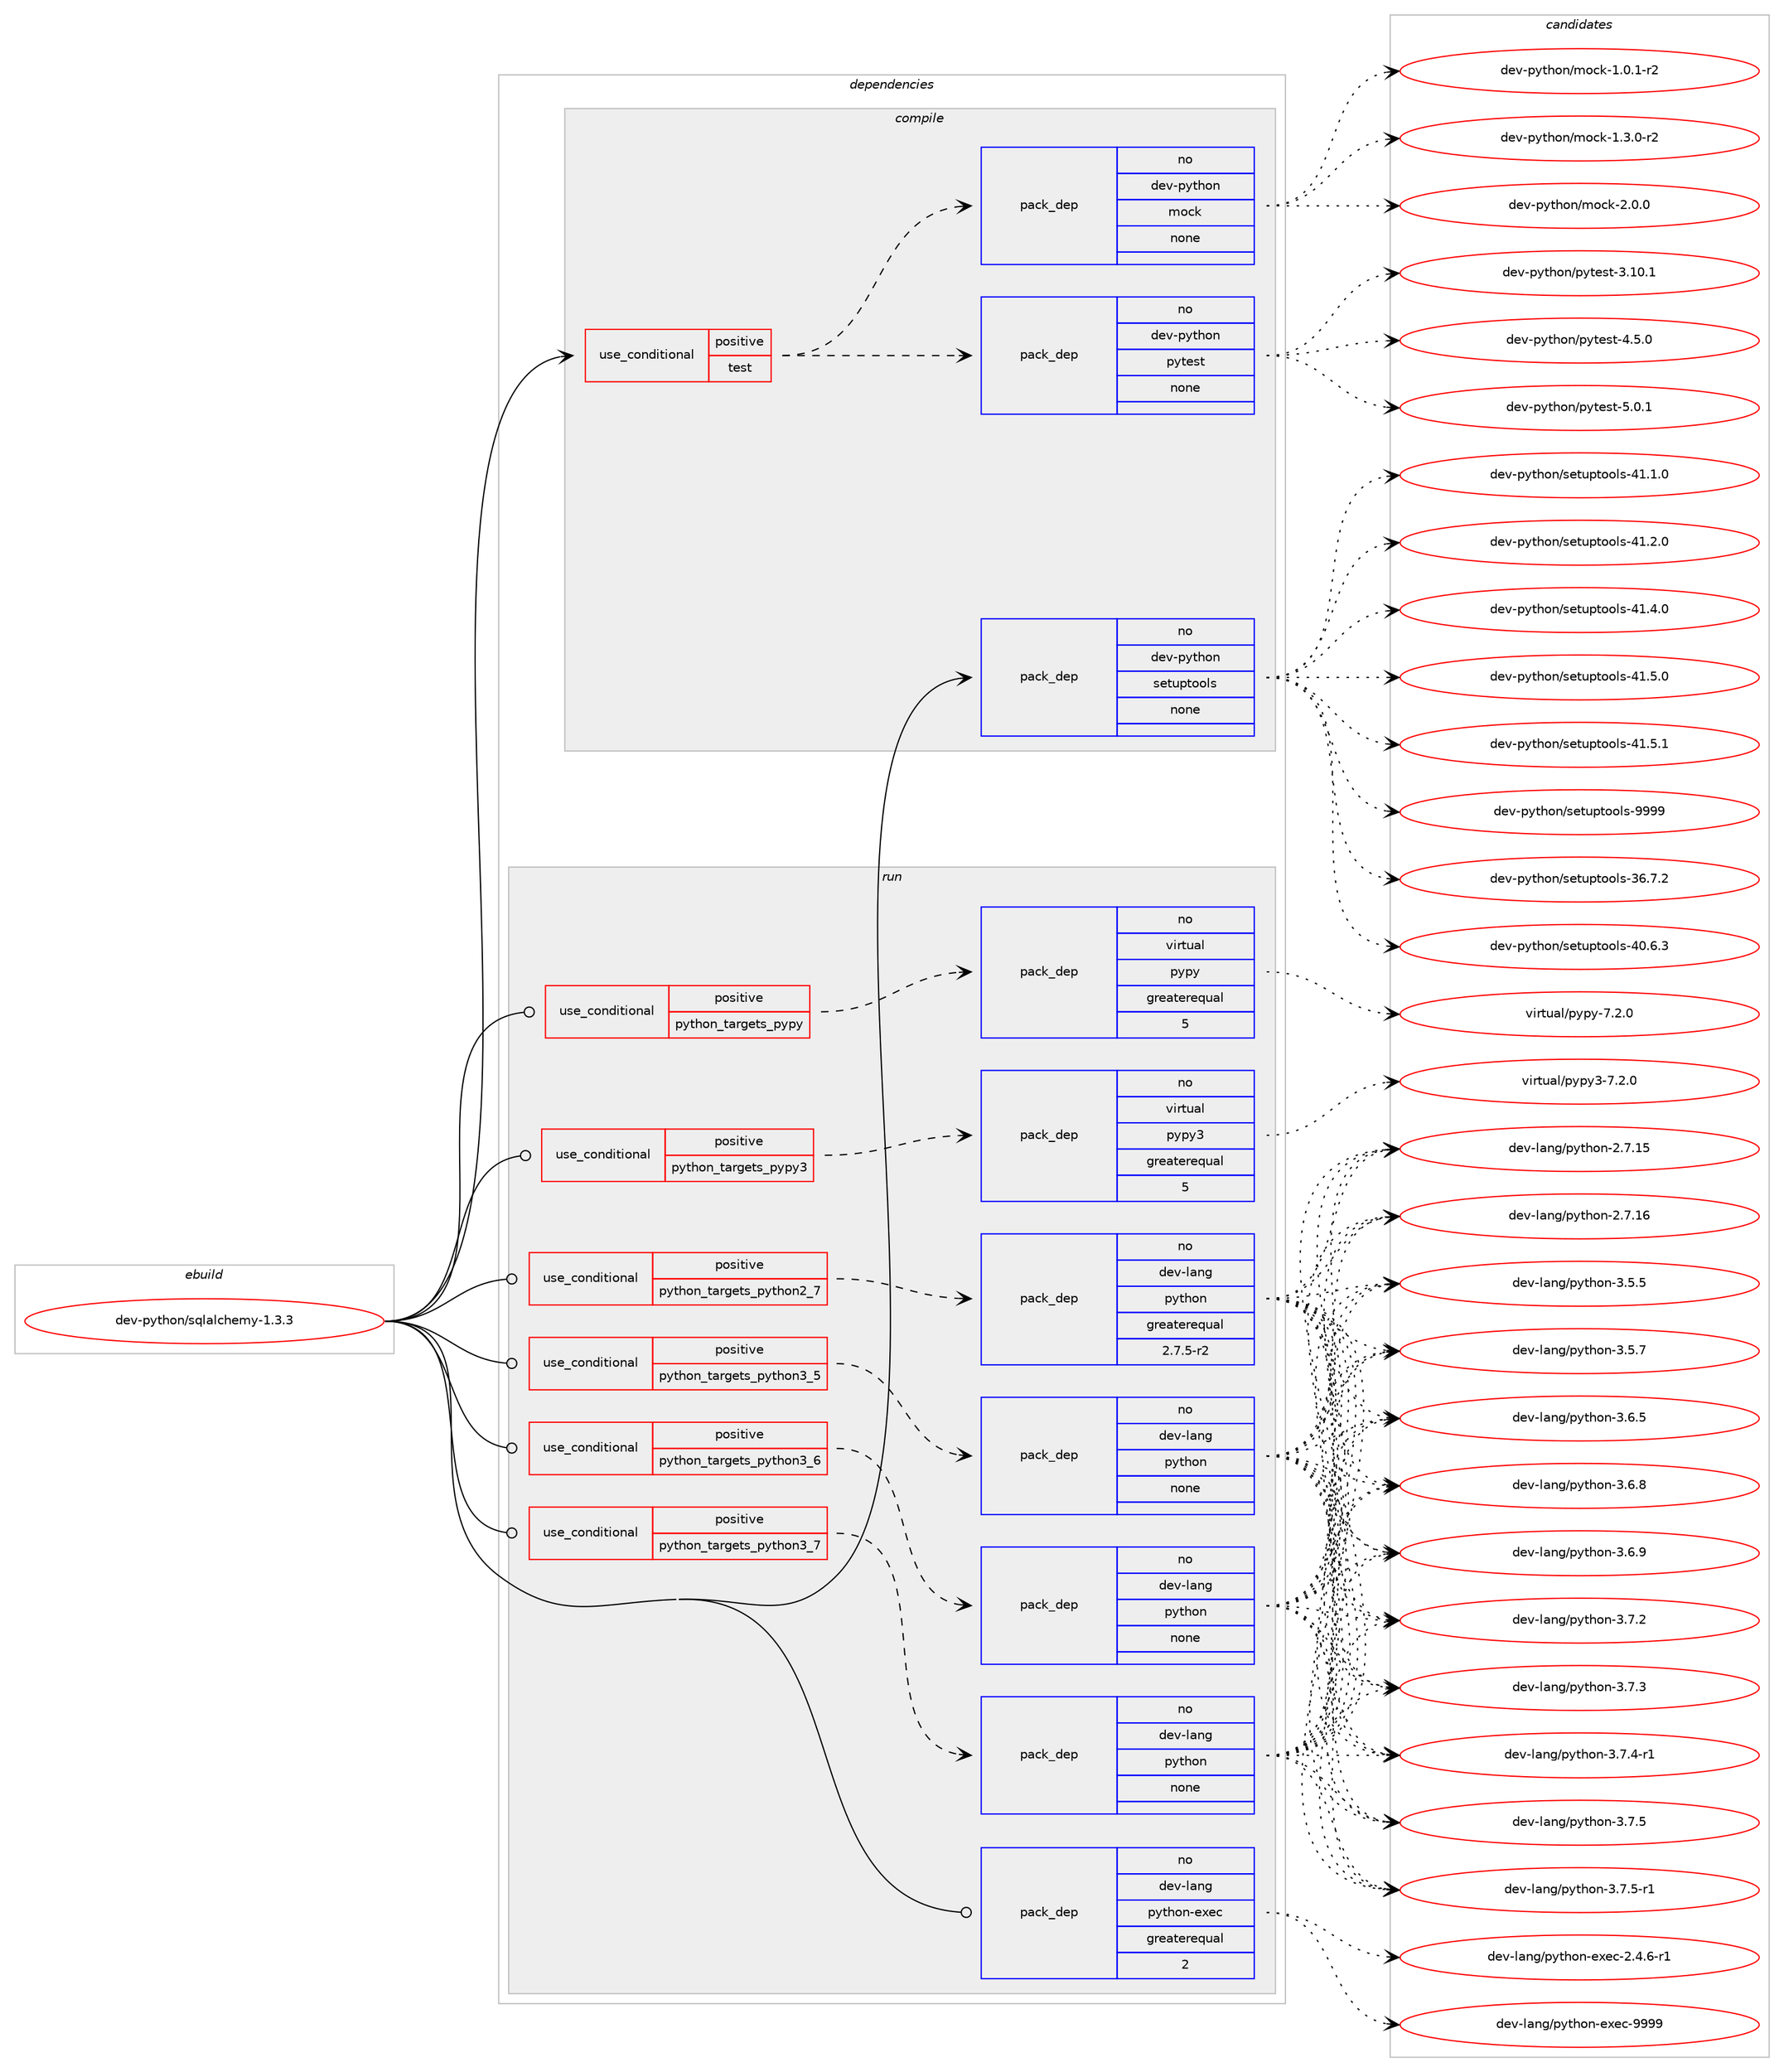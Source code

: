 digraph prolog {

# *************
# Graph options
# *************

newrank=true;
concentrate=true;
compound=true;
graph [rankdir=LR,fontname=Helvetica,fontsize=10,ranksep=1.5];#, ranksep=2.5, nodesep=0.2];
edge  [arrowhead=vee];
node  [fontname=Helvetica,fontsize=10];

# **********
# The ebuild
# **********

subgraph cluster_leftcol {
color=gray;
rank=same;
label=<<i>ebuild</i>>;
id [label="dev-python/sqlalchemy-1.3.3", color=red, width=4, href="../dev-python/sqlalchemy-1.3.3.svg"];
}

# ****************
# The dependencies
# ****************

subgraph cluster_midcol {
color=gray;
label=<<i>dependencies</i>>;
subgraph cluster_compile {
fillcolor="#eeeeee";
style=filled;
label=<<i>compile</i>>;
subgraph cond149872 {
dependency638893 [label=<<TABLE BORDER="0" CELLBORDER="1" CELLSPACING="0" CELLPADDING="4"><TR><TD ROWSPAN="3" CELLPADDING="10">use_conditional</TD></TR><TR><TD>positive</TD></TR><TR><TD>test</TD></TR></TABLE>>, shape=none, color=red];
subgraph pack477140 {
dependency638894 [label=<<TABLE BORDER="0" CELLBORDER="1" CELLSPACING="0" CELLPADDING="4" WIDTH="220"><TR><TD ROWSPAN="6" CELLPADDING="30">pack_dep</TD></TR><TR><TD WIDTH="110">no</TD></TR><TR><TD>dev-python</TD></TR><TR><TD>pytest</TD></TR><TR><TD>none</TD></TR><TR><TD></TD></TR></TABLE>>, shape=none, color=blue];
}
dependency638893:e -> dependency638894:w [weight=20,style="dashed",arrowhead="vee"];
subgraph pack477141 {
dependency638895 [label=<<TABLE BORDER="0" CELLBORDER="1" CELLSPACING="0" CELLPADDING="4" WIDTH="220"><TR><TD ROWSPAN="6" CELLPADDING="30">pack_dep</TD></TR><TR><TD WIDTH="110">no</TD></TR><TR><TD>dev-python</TD></TR><TR><TD>mock</TD></TR><TR><TD>none</TD></TR><TR><TD></TD></TR></TABLE>>, shape=none, color=blue];
}
dependency638893:e -> dependency638895:w [weight=20,style="dashed",arrowhead="vee"];
}
id:e -> dependency638893:w [weight=20,style="solid",arrowhead="vee"];
subgraph pack477142 {
dependency638896 [label=<<TABLE BORDER="0" CELLBORDER="1" CELLSPACING="0" CELLPADDING="4" WIDTH="220"><TR><TD ROWSPAN="6" CELLPADDING="30">pack_dep</TD></TR><TR><TD WIDTH="110">no</TD></TR><TR><TD>dev-python</TD></TR><TR><TD>setuptools</TD></TR><TR><TD>none</TD></TR><TR><TD></TD></TR></TABLE>>, shape=none, color=blue];
}
id:e -> dependency638896:w [weight=20,style="solid",arrowhead="vee"];
}
subgraph cluster_compileandrun {
fillcolor="#eeeeee";
style=filled;
label=<<i>compile and run</i>>;
}
subgraph cluster_run {
fillcolor="#eeeeee";
style=filled;
label=<<i>run</i>>;
subgraph cond149873 {
dependency638897 [label=<<TABLE BORDER="0" CELLBORDER="1" CELLSPACING="0" CELLPADDING="4"><TR><TD ROWSPAN="3" CELLPADDING="10">use_conditional</TD></TR><TR><TD>positive</TD></TR><TR><TD>python_targets_pypy</TD></TR></TABLE>>, shape=none, color=red];
subgraph pack477143 {
dependency638898 [label=<<TABLE BORDER="0" CELLBORDER="1" CELLSPACING="0" CELLPADDING="4" WIDTH="220"><TR><TD ROWSPAN="6" CELLPADDING="30">pack_dep</TD></TR><TR><TD WIDTH="110">no</TD></TR><TR><TD>virtual</TD></TR><TR><TD>pypy</TD></TR><TR><TD>greaterequal</TD></TR><TR><TD>5</TD></TR></TABLE>>, shape=none, color=blue];
}
dependency638897:e -> dependency638898:w [weight=20,style="dashed",arrowhead="vee"];
}
id:e -> dependency638897:w [weight=20,style="solid",arrowhead="odot"];
subgraph cond149874 {
dependency638899 [label=<<TABLE BORDER="0" CELLBORDER="1" CELLSPACING="0" CELLPADDING="4"><TR><TD ROWSPAN="3" CELLPADDING="10">use_conditional</TD></TR><TR><TD>positive</TD></TR><TR><TD>python_targets_pypy3</TD></TR></TABLE>>, shape=none, color=red];
subgraph pack477144 {
dependency638900 [label=<<TABLE BORDER="0" CELLBORDER="1" CELLSPACING="0" CELLPADDING="4" WIDTH="220"><TR><TD ROWSPAN="6" CELLPADDING="30">pack_dep</TD></TR><TR><TD WIDTH="110">no</TD></TR><TR><TD>virtual</TD></TR><TR><TD>pypy3</TD></TR><TR><TD>greaterequal</TD></TR><TR><TD>5</TD></TR></TABLE>>, shape=none, color=blue];
}
dependency638899:e -> dependency638900:w [weight=20,style="dashed",arrowhead="vee"];
}
id:e -> dependency638899:w [weight=20,style="solid",arrowhead="odot"];
subgraph cond149875 {
dependency638901 [label=<<TABLE BORDER="0" CELLBORDER="1" CELLSPACING="0" CELLPADDING="4"><TR><TD ROWSPAN="3" CELLPADDING="10">use_conditional</TD></TR><TR><TD>positive</TD></TR><TR><TD>python_targets_python2_7</TD></TR></TABLE>>, shape=none, color=red];
subgraph pack477145 {
dependency638902 [label=<<TABLE BORDER="0" CELLBORDER="1" CELLSPACING="0" CELLPADDING="4" WIDTH="220"><TR><TD ROWSPAN="6" CELLPADDING="30">pack_dep</TD></TR><TR><TD WIDTH="110">no</TD></TR><TR><TD>dev-lang</TD></TR><TR><TD>python</TD></TR><TR><TD>greaterequal</TD></TR><TR><TD>2.7.5-r2</TD></TR></TABLE>>, shape=none, color=blue];
}
dependency638901:e -> dependency638902:w [weight=20,style="dashed",arrowhead="vee"];
}
id:e -> dependency638901:w [weight=20,style="solid",arrowhead="odot"];
subgraph cond149876 {
dependency638903 [label=<<TABLE BORDER="0" CELLBORDER="1" CELLSPACING="0" CELLPADDING="4"><TR><TD ROWSPAN="3" CELLPADDING="10">use_conditional</TD></TR><TR><TD>positive</TD></TR><TR><TD>python_targets_python3_5</TD></TR></TABLE>>, shape=none, color=red];
subgraph pack477146 {
dependency638904 [label=<<TABLE BORDER="0" CELLBORDER="1" CELLSPACING="0" CELLPADDING="4" WIDTH="220"><TR><TD ROWSPAN="6" CELLPADDING="30">pack_dep</TD></TR><TR><TD WIDTH="110">no</TD></TR><TR><TD>dev-lang</TD></TR><TR><TD>python</TD></TR><TR><TD>none</TD></TR><TR><TD></TD></TR></TABLE>>, shape=none, color=blue];
}
dependency638903:e -> dependency638904:w [weight=20,style="dashed",arrowhead="vee"];
}
id:e -> dependency638903:w [weight=20,style="solid",arrowhead="odot"];
subgraph cond149877 {
dependency638905 [label=<<TABLE BORDER="0" CELLBORDER="1" CELLSPACING="0" CELLPADDING="4"><TR><TD ROWSPAN="3" CELLPADDING="10">use_conditional</TD></TR><TR><TD>positive</TD></TR><TR><TD>python_targets_python3_6</TD></TR></TABLE>>, shape=none, color=red];
subgraph pack477147 {
dependency638906 [label=<<TABLE BORDER="0" CELLBORDER="1" CELLSPACING="0" CELLPADDING="4" WIDTH="220"><TR><TD ROWSPAN="6" CELLPADDING="30">pack_dep</TD></TR><TR><TD WIDTH="110">no</TD></TR><TR><TD>dev-lang</TD></TR><TR><TD>python</TD></TR><TR><TD>none</TD></TR><TR><TD></TD></TR></TABLE>>, shape=none, color=blue];
}
dependency638905:e -> dependency638906:w [weight=20,style="dashed",arrowhead="vee"];
}
id:e -> dependency638905:w [weight=20,style="solid",arrowhead="odot"];
subgraph cond149878 {
dependency638907 [label=<<TABLE BORDER="0" CELLBORDER="1" CELLSPACING="0" CELLPADDING="4"><TR><TD ROWSPAN="3" CELLPADDING="10">use_conditional</TD></TR><TR><TD>positive</TD></TR><TR><TD>python_targets_python3_7</TD></TR></TABLE>>, shape=none, color=red];
subgraph pack477148 {
dependency638908 [label=<<TABLE BORDER="0" CELLBORDER="1" CELLSPACING="0" CELLPADDING="4" WIDTH="220"><TR><TD ROWSPAN="6" CELLPADDING="30">pack_dep</TD></TR><TR><TD WIDTH="110">no</TD></TR><TR><TD>dev-lang</TD></TR><TR><TD>python</TD></TR><TR><TD>none</TD></TR><TR><TD></TD></TR></TABLE>>, shape=none, color=blue];
}
dependency638907:e -> dependency638908:w [weight=20,style="dashed",arrowhead="vee"];
}
id:e -> dependency638907:w [weight=20,style="solid",arrowhead="odot"];
subgraph pack477149 {
dependency638909 [label=<<TABLE BORDER="0" CELLBORDER="1" CELLSPACING="0" CELLPADDING="4" WIDTH="220"><TR><TD ROWSPAN="6" CELLPADDING="30">pack_dep</TD></TR><TR><TD WIDTH="110">no</TD></TR><TR><TD>dev-lang</TD></TR><TR><TD>python-exec</TD></TR><TR><TD>greaterequal</TD></TR><TR><TD>2</TD></TR></TABLE>>, shape=none, color=blue];
}
id:e -> dependency638909:w [weight=20,style="solid",arrowhead="odot"];
}
}

# **************
# The candidates
# **************

subgraph cluster_choices {
rank=same;
color=gray;
label=<<i>candidates</i>>;

subgraph choice477140 {
color=black;
nodesep=1;
choice100101118451121211161041111104711212111610111511645514649484649 [label="dev-python/pytest-3.10.1", color=red, width=4,href="../dev-python/pytest-3.10.1.svg"];
choice1001011184511212111610411111047112121116101115116455246534648 [label="dev-python/pytest-4.5.0", color=red, width=4,href="../dev-python/pytest-4.5.0.svg"];
choice1001011184511212111610411111047112121116101115116455346484649 [label="dev-python/pytest-5.0.1", color=red, width=4,href="../dev-python/pytest-5.0.1.svg"];
dependency638894:e -> choice100101118451121211161041111104711212111610111511645514649484649:w [style=dotted,weight="100"];
dependency638894:e -> choice1001011184511212111610411111047112121116101115116455246534648:w [style=dotted,weight="100"];
dependency638894:e -> choice1001011184511212111610411111047112121116101115116455346484649:w [style=dotted,weight="100"];
}
subgraph choice477141 {
color=black;
nodesep=1;
choice1001011184511212111610411111047109111991074549464846494511450 [label="dev-python/mock-1.0.1-r2", color=red, width=4,href="../dev-python/mock-1.0.1-r2.svg"];
choice1001011184511212111610411111047109111991074549465146484511450 [label="dev-python/mock-1.3.0-r2", color=red, width=4,href="../dev-python/mock-1.3.0-r2.svg"];
choice100101118451121211161041111104710911199107455046484648 [label="dev-python/mock-2.0.0", color=red, width=4,href="../dev-python/mock-2.0.0.svg"];
dependency638895:e -> choice1001011184511212111610411111047109111991074549464846494511450:w [style=dotted,weight="100"];
dependency638895:e -> choice1001011184511212111610411111047109111991074549465146484511450:w [style=dotted,weight="100"];
dependency638895:e -> choice100101118451121211161041111104710911199107455046484648:w [style=dotted,weight="100"];
}
subgraph choice477142 {
color=black;
nodesep=1;
choice100101118451121211161041111104711510111611711211611111110811545515446554650 [label="dev-python/setuptools-36.7.2", color=red, width=4,href="../dev-python/setuptools-36.7.2.svg"];
choice100101118451121211161041111104711510111611711211611111110811545524846544651 [label="dev-python/setuptools-40.6.3", color=red, width=4,href="../dev-python/setuptools-40.6.3.svg"];
choice100101118451121211161041111104711510111611711211611111110811545524946494648 [label="dev-python/setuptools-41.1.0", color=red, width=4,href="../dev-python/setuptools-41.1.0.svg"];
choice100101118451121211161041111104711510111611711211611111110811545524946504648 [label="dev-python/setuptools-41.2.0", color=red, width=4,href="../dev-python/setuptools-41.2.0.svg"];
choice100101118451121211161041111104711510111611711211611111110811545524946524648 [label="dev-python/setuptools-41.4.0", color=red, width=4,href="../dev-python/setuptools-41.4.0.svg"];
choice100101118451121211161041111104711510111611711211611111110811545524946534648 [label="dev-python/setuptools-41.5.0", color=red, width=4,href="../dev-python/setuptools-41.5.0.svg"];
choice100101118451121211161041111104711510111611711211611111110811545524946534649 [label="dev-python/setuptools-41.5.1", color=red, width=4,href="../dev-python/setuptools-41.5.1.svg"];
choice10010111845112121116104111110471151011161171121161111111081154557575757 [label="dev-python/setuptools-9999", color=red, width=4,href="../dev-python/setuptools-9999.svg"];
dependency638896:e -> choice100101118451121211161041111104711510111611711211611111110811545515446554650:w [style=dotted,weight="100"];
dependency638896:e -> choice100101118451121211161041111104711510111611711211611111110811545524846544651:w [style=dotted,weight="100"];
dependency638896:e -> choice100101118451121211161041111104711510111611711211611111110811545524946494648:w [style=dotted,weight="100"];
dependency638896:e -> choice100101118451121211161041111104711510111611711211611111110811545524946504648:w [style=dotted,weight="100"];
dependency638896:e -> choice100101118451121211161041111104711510111611711211611111110811545524946524648:w [style=dotted,weight="100"];
dependency638896:e -> choice100101118451121211161041111104711510111611711211611111110811545524946534648:w [style=dotted,weight="100"];
dependency638896:e -> choice100101118451121211161041111104711510111611711211611111110811545524946534649:w [style=dotted,weight="100"];
dependency638896:e -> choice10010111845112121116104111110471151011161171121161111111081154557575757:w [style=dotted,weight="100"];
}
subgraph choice477143 {
color=black;
nodesep=1;
choice1181051141161179710847112121112121455546504648 [label="virtual/pypy-7.2.0", color=red, width=4,href="../virtual/pypy-7.2.0.svg"];
dependency638898:e -> choice1181051141161179710847112121112121455546504648:w [style=dotted,weight="100"];
}
subgraph choice477144 {
color=black;
nodesep=1;
choice118105114116117971084711212111212151455546504648 [label="virtual/pypy3-7.2.0", color=red, width=4,href="../virtual/pypy3-7.2.0.svg"];
dependency638900:e -> choice118105114116117971084711212111212151455546504648:w [style=dotted,weight="100"];
}
subgraph choice477145 {
color=black;
nodesep=1;
choice10010111845108971101034711212111610411111045504655464953 [label="dev-lang/python-2.7.15", color=red, width=4,href="../dev-lang/python-2.7.15.svg"];
choice10010111845108971101034711212111610411111045504655464954 [label="dev-lang/python-2.7.16", color=red, width=4,href="../dev-lang/python-2.7.16.svg"];
choice100101118451089711010347112121116104111110455146534653 [label="dev-lang/python-3.5.5", color=red, width=4,href="../dev-lang/python-3.5.5.svg"];
choice100101118451089711010347112121116104111110455146534655 [label="dev-lang/python-3.5.7", color=red, width=4,href="../dev-lang/python-3.5.7.svg"];
choice100101118451089711010347112121116104111110455146544653 [label="dev-lang/python-3.6.5", color=red, width=4,href="../dev-lang/python-3.6.5.svg"];
choice100101118451089711010347112121116104111110455146544656 [label="dev-lang/python-3.6.8", color=red, width=4,href="../dev-lang/python-3.6.8.svg"];
choice100101118451089711010347112121116104111110455146544657 [label="dev-lang/python-3.6.9", color=red, width=4,href="../dev-lang/python-3.6.9.svg"];
choice100101118451089711010347112121116104111110455146554650 [label="dev-lang/python-3.7.2", color=red, width=4,href="../dev-lang/python-3.7.2.svg"];
choice100101118451089711010347112121116104111110455146554651 [label="dev-lang/python-3.7.3", color=red, width=4,href="../dev-lang/python-3.7.3.svg"];
choice1001011184510897110103471121211161041111104551465546524511449 [label="dev-lang/python-3.7.4-r1", color=red, width=4,href="../dev-lang/python-3.7.4-r1.svg"];
choice100101118451089711010347112121116104111110455146554653 [label="dev-lang/python-3.7.5", color=red, width=4,href="../dev-lang/python-3.7.5.svg"];
choice1001011184510897110103471121211161041111104551465546534511449 [label="dev-lang/python-3.7.5-r1", color=red, width=4,href="../dev-lang/python-3.7.5-r1.svg"];
dependency638902:e -> choice10010111845108971101034711212111610411111045504655464953:w [style=dotted,weight="100"];
dependency638902:e -> choice10010111845108971101034711212111610411111045504655464954:w [style=dotted,weight="100"];
dependency638902:e -> choice100101118451089711010347112121116104111110455146534653:w [style=dotted,weight="100"];
dependency638902:e -> choice100101118451089711010347112121116104111110455146534655:w [style=dotted,weight="100"];
dependency638902:e -> choice100101118451089711010347112121116104111110455146544653:w [style=dotted,weight="100"];
dependency638902:e -> choice100101118451089711010347112121116104111110455146544656:w [style=dotted,weight="100"];
dependency638902:e -> choice100101118451089711010347112121116104111110455146544657:w [style=dotted,weight="100"];
dependency638902:e -> choice100101118451089711010347112121116104111110455146554650:w [style=dotted,weight="100"];
dependency638902:e -> choice100101118451089711010347112121116104111110455146554651:w [style=dotted,weight="100"];
dependency638902:e -> choice1001011184510897110103471121211161041111104551465546524511449:w [style=dotted,weight="100"];
dependency638902:e -> choice100101118451089711010347112121116104111110455146554653:w [style=dotted,weight="100"];
dependency638902:e -> choice1001011184510897110103471121211161041111104551465546534511449:w [style=dotted,weight="100"];
}
subgraph choice477146 {
color=black;
nodesep=1;
choice10010111845108971101034711212111610411111045504655464953 [label="dev-lang/python-2.7.15", color=red, width=4,href="../dev-lang/python-2.7.15.svg"];
choice10010111845108971101034711212111610411111045504655464954 [label="dev-lang/python-2.7.16", color=red, width=4,href="../dev-lang/python-2.7.16.svg"];
choice100101118451089711010347112121116104111110455146534653 [label="dev-lang/python-3.5.5", color=red, width=4,href="../dev-lang/python-3.5.5.svg"];
choice100101118451089711010347112121116104111110455146534655 [label="dev-lang/python-3.5.7", color=red, width=4,href="../dev-lang/python-3.5.7.svg"];
choice100101118451089711010347112121116104111110455146544653 [label="dev-lang/python-3.6.5", color=red, width=4,href="../dev-lang/python-3.6.5.svg"];
choice100101118451089711010347112121116104111110455146544656 [label="dev-lang/python-3.6.8", color=red, width=4,href="../dev-lang/python-3.6.8.svg"];
choice100101118451089711010347112121116104111110455146544657 [label="dev-lang/python-3.6.9", color=red, width=4,href="../dev-lang/python-3.6.9.svg"];
choice100101118451089711010347112121116104111110455146554650 [label="dev-lang/python-3.7.2", color=red, width=4,href="../dev-lang/python-3.7.2.svg"];
choice100101118451089711010347112121116104111110455146554651 [label="dev-lang/python-3.7.3", color=red, width=4,href="../dev-lang/python-3.7.3.svg"];
choice1001011184510897110103471121211161041111104551465546524511449 [label="dev-lang/python-3.7.4-r1", color=red, width=4,href="../dev-lang/python-3.7.4-r1.svg"];
choice100101118451089711010347112121116104111110455146554653 [label="dev-lang/python-3.7.5", color=red, width=4,href="../dev-lang/python-3.7.5.svg"];
choice1001011184510897110103471121211161041111104551465546534511449 [label="dev-lang/python-3.7.5-r1", color=red, width=4,href="../dev-lang/python-3.7.5-r1.svg"];
dependency638904:e -> choice10010111845108971101034711212111610411111045504655464953:w [style=dotted,weight="100"];
dependency638904:e -> choice10010111845108971101034711212111610411111045504655464954:w [style=dotted,weight="100"];
dependency638904:e -> choice100101118451089711010347112121116104111110455146534653:w [style=dotted,weight="100"];
dependency638904:e -> choice100101118451089711010347112121116104111110455146534655:w [style=dotted,weight="100"];
dependency638904:e -> choice100101118451089711010347112121116104111110455146544653:w [style=dotted,weight="100"];
dependency638904:e -> choice100101118451089711010347112121116104111110455146544656:w [style=dotted,weight="100"];
dependency638904:e -> choice100101118451089711010347112121116104111110455146544657:w [style=dotted,weight="100"];
dependency638904:e -> choice100101118451089711010347112121116104111110455146554650:w [style=dotted,weight="100"];
dependency638904:e -> choice100101118451089711010347112121116104111110455146554651:w [style=dotted,weight="100"];
dependency638904:e -> choice1001011184510897110103471121211161041111104551465546524511449:w [style=dotted,weight="100"];
dependency638904:e -> choice100101118451089711010347112121116104111110455146554653:w [style=dotted,weight="100"];
dependency638904:e -> choice1001011184510897110103471121211161041111104551465546534511449:w [style=dotted,weight="100"];
}
subgraph choice477147 {
color=black;
nodesep=1;
choice10010111845108971101034711212111610411111045504655464953 [label="dev-lang/python-2.7.15", color=red, width=4,href="../dev-lang/python-2.7.15.svg"];
choice10010111845108971101034711212111610411111045504655464954 [label="dev-lang/python-2.7.16", color=red, width=4,href="../dev-lang/python-2.7.16.svg"];
choice100101118451089711010347112121116104111110455146534653 [label="dev-lang/python-3.5.5", color=red, width=4,href="../dev-lang/python-3.5.5.svg"];
choice100101118451089711010347112121116104111110455146534655 [label="dev-lang/python-3.5.7", color=red, width=4,href="../dev-lang/python-3.5.7.svg"];
choice100101118451089711010347112121116104111110455146544653 [label="dev-lang/python-3.6.5", color=red, width=4,href="../dev-lang/python-3.6.5.svg"];
choice100101118451089711010347112121116104111110455146544656 [label="dev-lang/python-3.6.8", color=red, width=4,href="../dev-lang/python-3.6.8.svg"];
choice100101118451089711010347112121116104111110455146544657 [label="dev-lang/python-3.6.9", color=red, width=4,href="../dev-lang/python-3.6.9.svg"];
choice100101118451089711010347112121116104111110455146554650 [label="dev-lang/python-3.7.2", color=red, width=4,href="../dev-lang/python-3.7.2.svg"];
choice100101118451089711010347112121116104111110455146554651 [label="dev-lang/python-3.7.3", color=red, width=4,href="../dev-lang/python-3.7.3.svg"];
choice1001011184510897110103471121211161041111104551465546524511449 [label="dev-lang/python-3.7.4-r1", color=red, width=4,href="../dev-lang/python-3.7.4-r1.svg"];
choice100101118451089711010347112121116104111110455146554653 [label="dev-lang/python-3.7.5", color=red, width=4,href="../dev-lang/python-3.7.5.svg"];
choice1001011184510897110103471121211161041111104551465546534511449 [label="dev-lang/python-3.7.5-r1", color=red, width=4,href="../dev-lang/python-3.7.5-r1.svg"];
dependency638906:e -> choice10010111845108971101034711212111610411111045504655464953:w [style=dotted,weight="100"];
dependency638906:e -> choice10010111845108971101034711212111610411111045504655464954:w [style=dotted,weight="100"];
dependency638906:e -> choice100101118451089711010347112121116104111110455146534653:w [style=dotted,weight="100"];
dependency638906:e -> choice100101118451089711010347112121116104111110455146534655:w [style=dotted,weight="100"];
dependency638906:e -> choice100101118451089711010347112121116104111110455146544653:w [style=dotted,weight="100"];
dependency638906:e -> choice100101118451089711010347112121116104111110455146544656:w [style=dotted,weight="100"];
dependency638906:e -> choice100101118451089711010347112121116104111110455146544657:w [style=dotted,weight="100"];
dependency638906:e -> choice100101118451089711010347112121116104111110455146554650:w [style=dotted,weight="100"];
dependency638906:e -> choice100101118451089711010347112121116104111110455146554651:w [style=dotted,weight="100"];
dependency638906:e -> choice1001011184510897110103471121211161041111104551465546524511449:w [style=dotted,weight="100"];
dependency638906:e -> choice100101118451089711010347112121116104111110455146554653:w [style=dotted,weight="100"];
dependency638906:e -> choice1001011184510897110103471121211161041111104551465546534511449:w [style=dotted,weight="100"];
}
subgraph choice477148 {
color=black;
nodesep=1;
choice10010111845108971101034711212111610411111045504655464953 [label="dev-lang/python-2.7.15", color=red, width=4,href="../dev-lang/python-2.7.15.svg"];
choice10010111845108971101034711212111610411111045504655464954 [label="dev-lang/python-2.7.16", color=red, width=4,href="../dev-lang/python-2.7.16.svg"];
choice100101118451089711010347112121116104111110455146534653 [label="dev-lang/python-3.5.5", color=red, width=4,href="../dev-lang/python-3.5.5.svg"];
choice100101118451089711010347112121116104111110455146534655 [label="dev-lang/python-3.5.7", color=red, width=4,href="../dev-lang/python-3.5.7.svg"];
choice100101118451089711010347112121116104111110455146544653 [label="dev-lang/python-3.6.5", color=red, width=4,href="../dev-lang/python-3.6.5.svg"];
choice100101118451089711010347112121116104111110455146544656 [label="dev-lang/python-3.6.8", color=red, width=4,href="../dev-lang/python-3.6.8.svg"];
choice100101118451089711010347112121116104111110455146544657 [label="dev-lang/python-3.6.9", color=red, width=4,href="../dev-lang/python-3.6.9.svg"];
choice100101118451089711010347112121116104111110455146554650 [label="dev-lang/python-3.7.2", color=red, width=4,href="../dev-lang/python-3.7.2.svg"];
choice100101118451089711010347112121116104111110455146554651 [label="dev-lang/python-3.7.3", color=red, width=4,href="../dev-lang/python-3.7.3.svg"];
choice1001011184510897110103471121211161041111104551465546524511449 [label="dev-lang/python-3.7.4-r1", color=red, width=4,href="../dev-lang/python-3.7.4-r1.svg"];
choice100101118451089711010347112121116104111110455146554653 [label="dev-lang/python-3.7.5", color=red, width=4,href="../dev-lang/python-3.7.5.svg"];
choice1001011184510897110103471121211161041111104551465546534511449 [label="dev-lang/python-3.7.5-r1", color=red, width=4,href="../dev-lang/python-3.7.5-r1.svg"];
dependency638908:e -> choice10010111845108971101034711212111610411111045504655464953:w [style=dotted,weight="100"];
dependency638908:e -> choice10010111845108971101034711212111610411111045504655464954:w [style=dotted,weight="100"];
dependency638908:e -> choice100101118451089711010347112121116104111110455146534653:w [style=dotted,weight="100"];
dependency638908:e -> choice100101118451089711010347112121116104111110455146534655:w [style=dotted,weight="100"];
dependency638908:e -> choice100101118451089711010347112121116104111110455146544653:w [style=dotted,weight="100"];
dependency638908:e -> choice100101118451089711010347112121116104111110455146544656:w [style=dotted,weight="100"];
dependency638908:e -> choice100101118451089711010347112121116104111110455146544657:w [style=dotted,weight="100"];
dependency638908:e -> choice100101118451089711010347112121116104111110455146554650:w [style=dotted,weight="100"];
dependency638908:e -> choice100101118451089711010347112121116104111110455146554651:w [style=dotted,weight="100"];
dependency638908:e -> choice1001011184510897110103471121211161041111104551465546524511449:w [style=dotted,weight="100"];
dependency638908:e -> choice100101118451089711010347112121116104111110455146554653:w [style=dotted,weight="100"];
dependency638908:e -> choice1001011184510897110103471121211161041111104551465546534511449:w [style=dotted,weight="100"];
}
subgraph choice477149 {
color=black;
nodesep=1;
choice10010111845108971101034711212111610411111045101120101994550465246544511449 [label="dev-lang/python-exec-2.4.6-r1", color=red, width=4,href="../dev-lang/python-exec-2.4.6-r1.svg"];
choice10010111845108971101034711212111610411111045101120101994557575757 [label="dev-lang/python-exec-9999", color=red, width=4,href="../dev-lang/python-exec-9999.svg"];
dependency638909:e -> choice10010111845108971101034711212111610411111045101120101994550465246544511449:w [style=dotted,weight="100"];
dependency638909:e -> choice10010111845108971101034711212111610411111045101120101994557575757:w [style=dotted,weight="100"];
}
}

}
